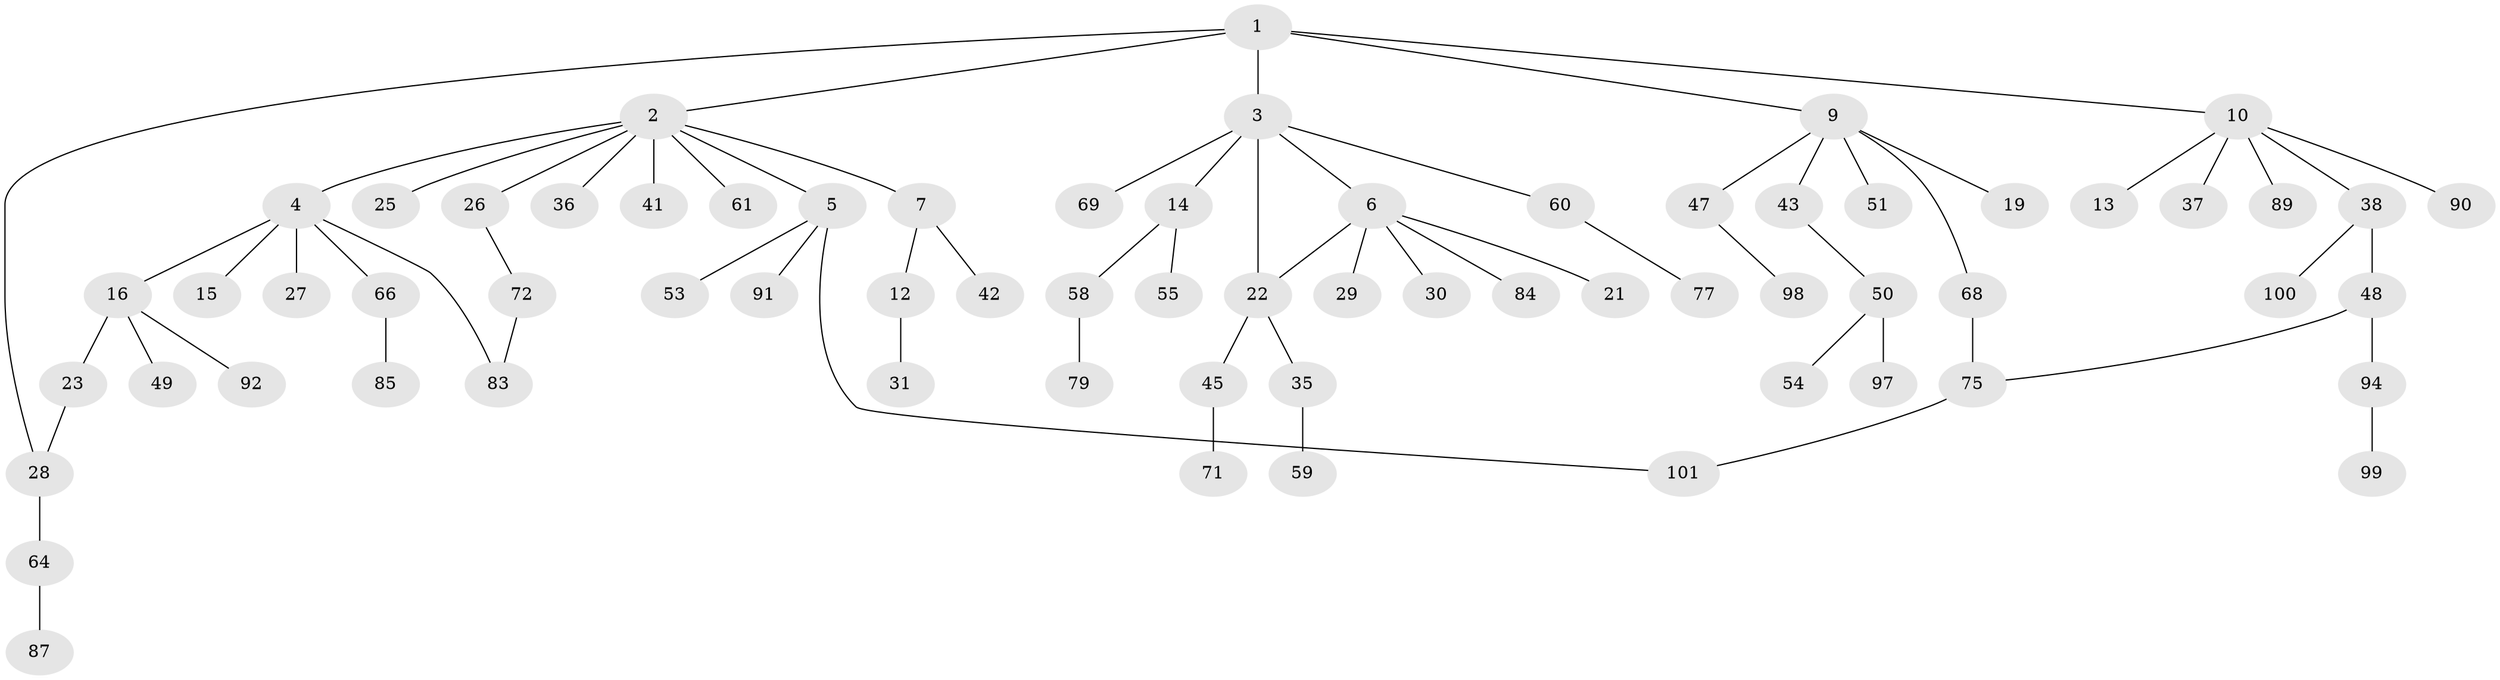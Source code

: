 // original degree distribution, {6: 0.0297029702970297, 7: 0.019801980198019802, 4: 0.06930693069306931, 5: 0.009900990099009901, 2: 0.3465346534653465, 3: 0.10891089108910891, 1: 0.4158415841584158}
// Generated by graph-tools (version 1.1) at 2025/41/03/06/25 10:41:30]
// undirected, 68 vertices, 72 edges
graph export_dot {
graph [start="1"]
  node [color=gray90,style=filled];
  1 [super="+34"];
  2 [super="+17"];
  3 [super="+40"];
  4 [super="+8"];
  5 [super="+81"];
  6 [super="+33"];
  7 [super="+74"];
  9 [super="+24"];
  10 [super="+11"];
  12 [super="+20"];
  13;
  14;
  15 [super="+62"];
  16 [super="+18"];
  19 [super="+93"];
  21;
  22 [super="+32"];
  23 [super="+88"];
  25;
  26;
  27;
  28 [super="+39"];
  29 [super="+80"];
  30 [super="+44"];
  31 [super="+73"];
  35 [super="+46"];
  36;
  37 [super="+63"];
  38;
  41;
  42;
  43;
  45 [super="+57"];
  47 [super="+52"];
  48 [super="+76"];
  49;
  50 [super="+65"];
  51;
  53 [super="+56"];
  54 [super="+95"];
  55;
  58 [super="+67"];
  59;
  60 [super="+70"];
  61;
  64;
  66;
  68;
  69;
  71;
  72 [super="+86"];
  75 [super="+82"];
  77 [super="+78"];
  79;
  83;
  84;
  85;
  87;
  89 [super="+96"];
  90;
  91;
  92;
  94;
  97;
  98;
  99;
  100;
  101;
  1 -- 2;
  1 -- 3;
  1 -- 9;
  1 -- 10;
  1 -- 28;
  2 -- 4;
  2 -- 5;
  2 -- 7;
  2 -- 25;
  2 -- 61;
  2 -- 41;
  2 -- 26;
  2 -- 36;
  3 -- 6;
  3 -- 14;
  3 -- 22;
  3 -- 69;
  3 -- 60;
  4 -- 16;
  4 -- 66;
  4 -- 27;
  4 -- 83;
  4 -- 15;
  5 -- 53;
  5 -- 91;
  5 -- 101;
  6 -- 21;
  6 -- 29;
  6 -- 30;
  6 -- 84;
  6 -- 22;
  7 -- 12;
  7 -- 42;
  9 -- 19;
  9 -- 43;
  9 -- 47;
  9 -- 51;
  9 -- 68;
  10 -- 13;
  10 -- 38;
  10 -- 89;
  10 -- 90;
  10 -- 37;
  12 -- 31;
  14 -- 55;
  14 -- 58;
  16 -- 23;
  16 -- 92;
  16 -- 49;
  22 -- 35;
  22 -- 45;
  23 -- 28;
  26 -- 72;
  28 -- 64;
  35 -- 59;
  38 -- 48;
  38 -- 100;
  43 -- 50;
  45 -- 71;
  47 -- 98;
  48 -- 94;
  48 -- 75;
  50 -- 54;
  50 -- 97;
  58 -- 79;
  60 -- 77;
  64 -- 87;
  66 -- 85;
  68 -- 75;
  72 -- 83;
  75 -- 101;
  94 -- 99;
}
